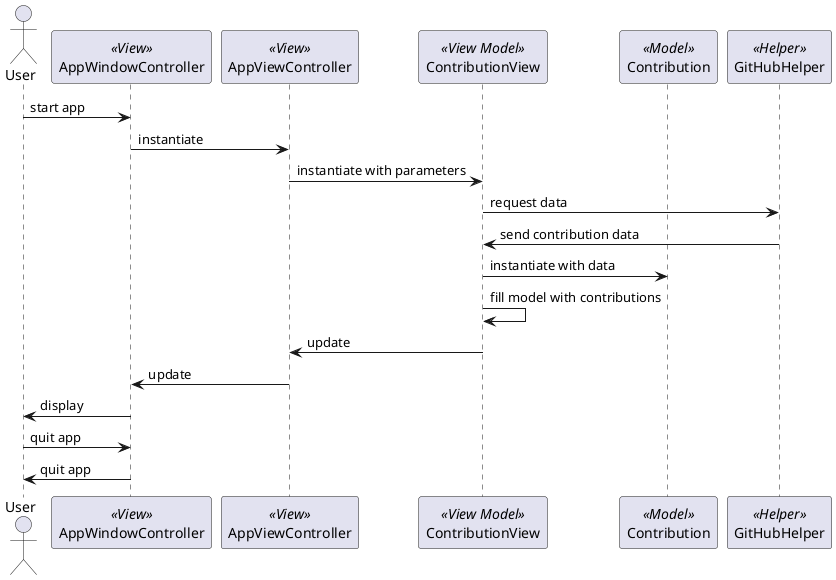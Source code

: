 @startuml
actor User
participant AppWindowController << View >>
participant AppViewController << View >>
participant ContributionView << View Model >>
participant Contribution << Model >>
participant GitHubHelper << Helper >>

User -> AppWindowController: start app
AppWindowController -> AppViewController: instantiate
AppViewController -> ContributionView: instantiate with parameters
ContributionView -> GitHubHelper: request data
GitHubHelper -> ContributionView: send contribution data
ContributionView -> Contribution: instantiate with data
ContributionView -> ContributionView: fill model with contributions
ContributionView -> AppViewController: update
AppViewController -> AppWindowController: update
AppWindowController -> User: display
User -> AppWindowController: quit app
AppWindowController -> User: quit app
@enduml